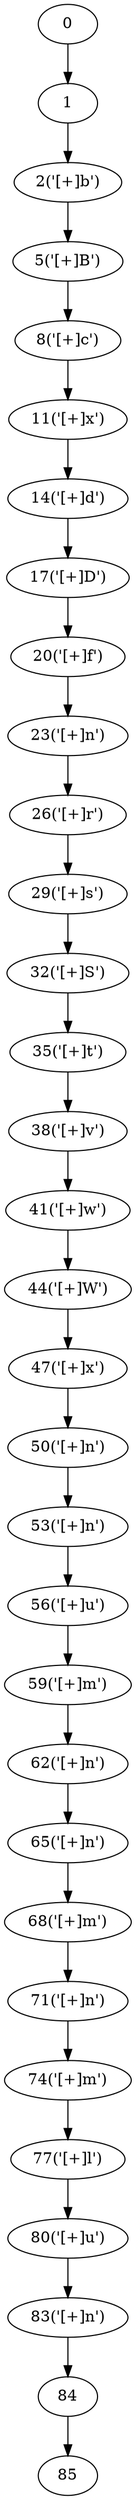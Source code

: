 digraph g {
	0 ;
	1 ;
	2 [label="2('[+]b')"];
	5 [label="5('[+]B')"];
	8 [label="8('[+]c')"];
	11 [label="11('[+]x')"];
	14 [label="14('[+]d')"];
	17 [label="17('[+]D')"];
	20 [label="20('[+]f')"];
	23 [label="23('[+]n')"];
	26 [label="26('[+]r')"];
	29 [label="29('[+]s')"];
	32 [label="32('[+]S')"];
	35 [label="35('[+]t')"];
	38 [label="38('[+]v')"];
	41 [label="41('[+]w')"];
	44 [label="44('[+]W')"];
	47 [label="47('[+]x')"];
	50 [label="50('[+]n')"];
	53 [label="53('[+]n')"];
	56 [label="56('[+]u')"];
	59 [label="59('[+]m')"];
	62 [label="62('[+]n')"];
	65 [label="65('[+]n')"];
	68 [label="68('[+]m')"];
	71 [label="71('[+]n')"];
	74 [label="74('[+]m')"];
	77 [label="77('[+]l')"];
	80 [label="80('[+]u')"];
	83 [label="83('[+]n')"];
	84 ;
	85 ;
	0->1;
	1->2;
	2->5;
	5->8;
	8->11;
	11->14;
	14->17;
	17->20;
	20->23;
	23->26;
	26->29;
	29->32;
	32->35;
	35->38;
	38->41;
	41->44;
	44->47;
	47->50;
	50->53;
	53->56;
	56->59;
	59->62;
	62->65;
	65->68;
	68->71;
	71->74;
	74->77;
	77->80;
	80->83;
	83->84;
	84->85;
}
